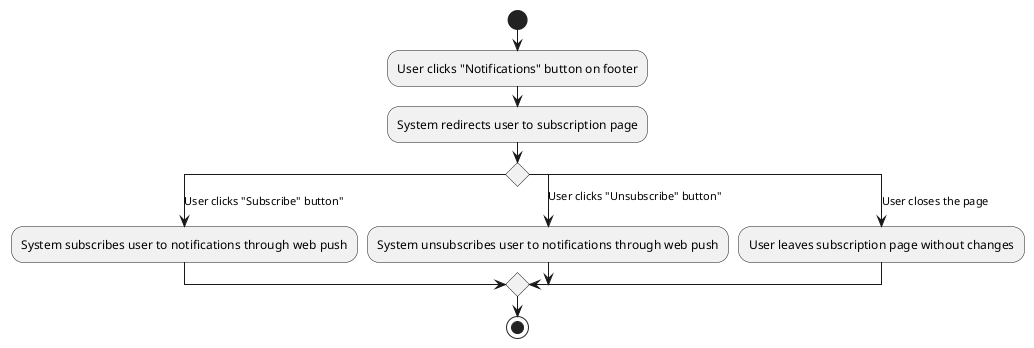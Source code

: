 @startuml US-31 Activity
start
:User clicks "Notifications" button on footer;
:System redirects user to subscription page;
switch ()
  case (User clicks "Subscribe" button")
    :System subscribes user to notifications through web push;
  case (User clicks "Unsubscribe" button")
    :System unsubscribes user to notifications through web push;
  case (User closes the page)
    :User leaves subscription page without changes;
endswitch
stop
@enduml